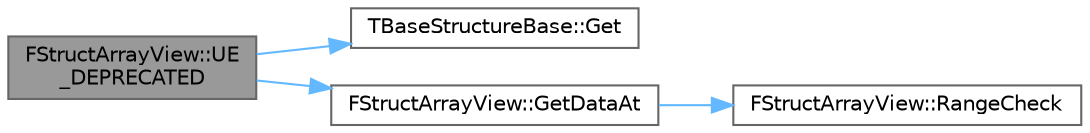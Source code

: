digraph "FStructArrayView::UE_DEPRECATED"
{
 // INTERACTIVE_SVG=YES
 // LATEX_PDF_SIZE
  bgcolor="transparent";
  edge [fontname=Helvetica,fontsize=10,labelfontname=Helvetica,labelfontsize=10];
  node [fontname=Helvetica,fontsize=10,shape=box,height=0.2,width=0.4];
  rankdir="LR";
  Node1 [id="Node000001",label="FStructArrayView::UE\l_DEPRECATED",height=0.2,width=0.4,color="gray40", fillcolor="grey60", style="filled", fontcolor="black",tooltip=" "];
  Node1 -> Node2 [id="edge1_Node000001_Node000002",color="steelblue1",style="solid",tooltip=" "];
  Node2 [id="Node000002",label="TBaseStructureBase::Get",height=0.2,width=0.4,color="grey40", fillcolor="white", style="filled",URL="$d3/d61/structTBaseStructureBase.html#a0293c35703fa02b53edae7b546be5b75",tooltip=" "];
  Node1 -> Node3 [id="edge2_Node000001_Node000003",color="steelblue1",style="solid",tooltip=" "];
  Node3 [id="Node000003",label="FStructArrayView::GetDataAt",height=0.2,width=0.4,color="grey40", fillcolor="white", style="filled",URL="$d8/dda/structFStructArrayView.html#abb1aba608b5e1dd7e48716d26382a9ab",tooltip="Helper function for returning a pointer to an element in the array."];
  Node3 -> Node4 [id="edge3_Node000003_Node000004",color="steelblue1",style="solid",tooltip=" "];
  Node4 [id="Node000004",label="FStructArrayView::RangeCheck",height=0.2,width=0.4,color="grey40", fillcolor="white", style="filled",URL="$d8/dda/structFStructArrayView.html#a6fa6d0133797d716de5fc2682126f43f",tooltip="Checks if index is in array range."];
}
